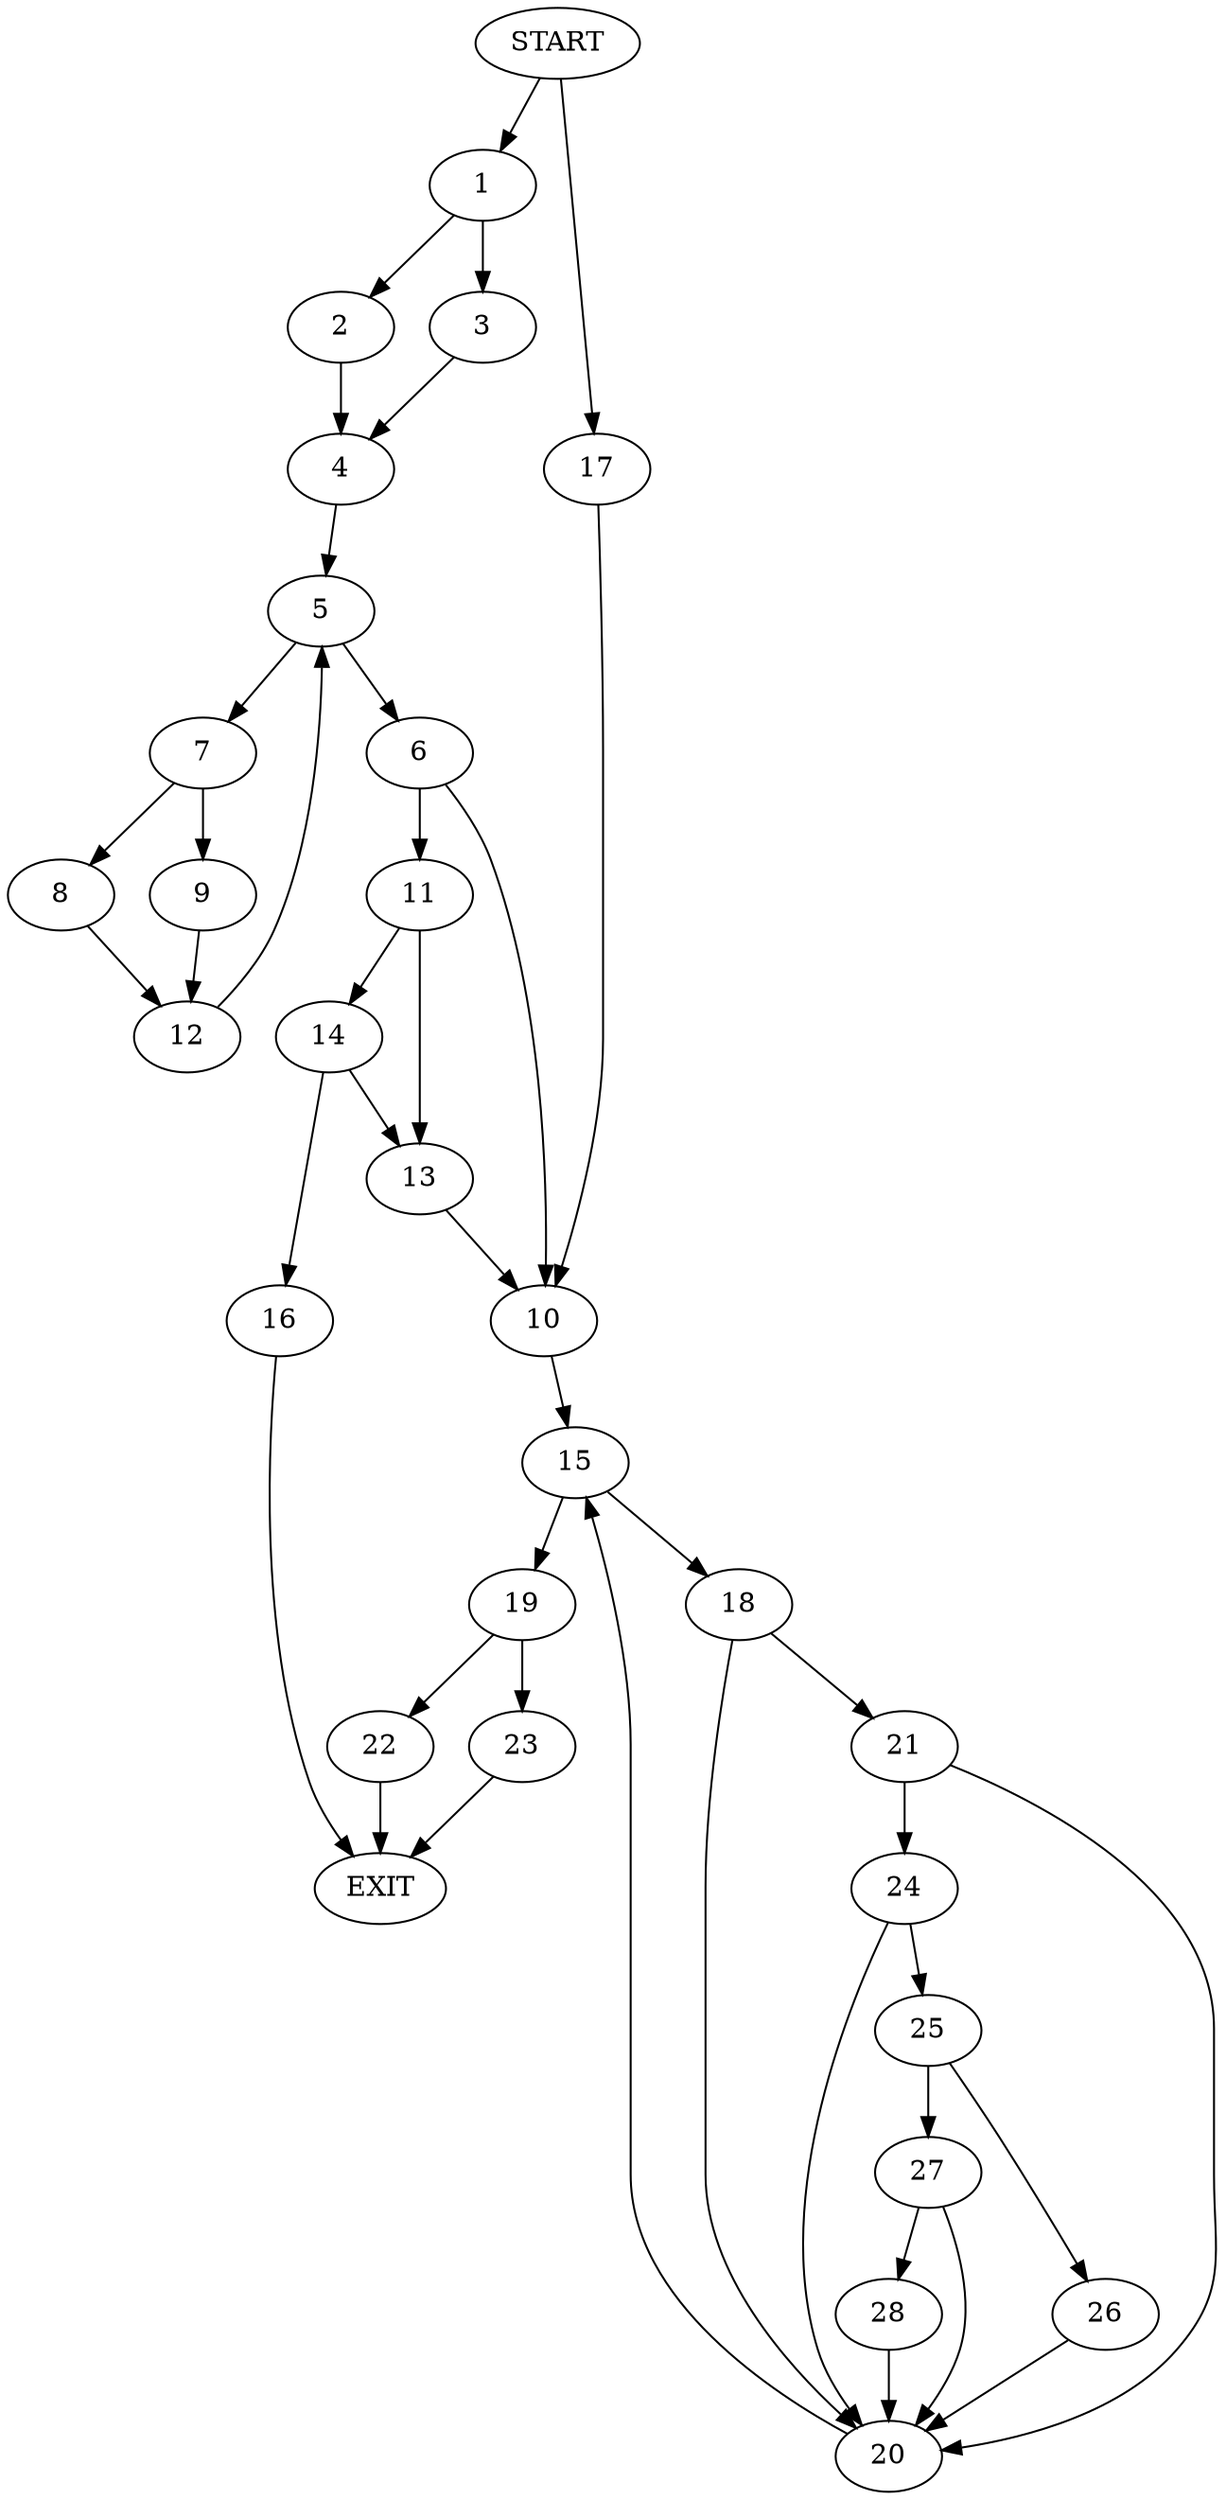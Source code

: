 digraph {
0 [label="START"]
29 [label="EXIT"]
0 -> 1
1 -> 2
1 -> 3
3 -> 4
2 -> 4
4 -> 5
5 -> 6
5 -> 7
7 -> 8
7 -> 9
6 -> 10
6 -> 11
9 -> 12
8 -> 12
12 -> 5
11 -> 13
11 -> 14
10 -> 15
13 -> 10
14 -> 13
14 -> 16
16 -> 29
0 -> 17
17 -> 10
15 -> 18
15 -> 19
18 -> 20
18 -> 21
19 -> 22
19 -> 23
20 -> 15
21 -> 20
21 -> 24
24 -> 20
24 -> 25
25 -> 26
25 -> 27
27 -> 20
27 -> 28
26 -> 20
28 -> 20
23 -> 29
22 -> 29
}

